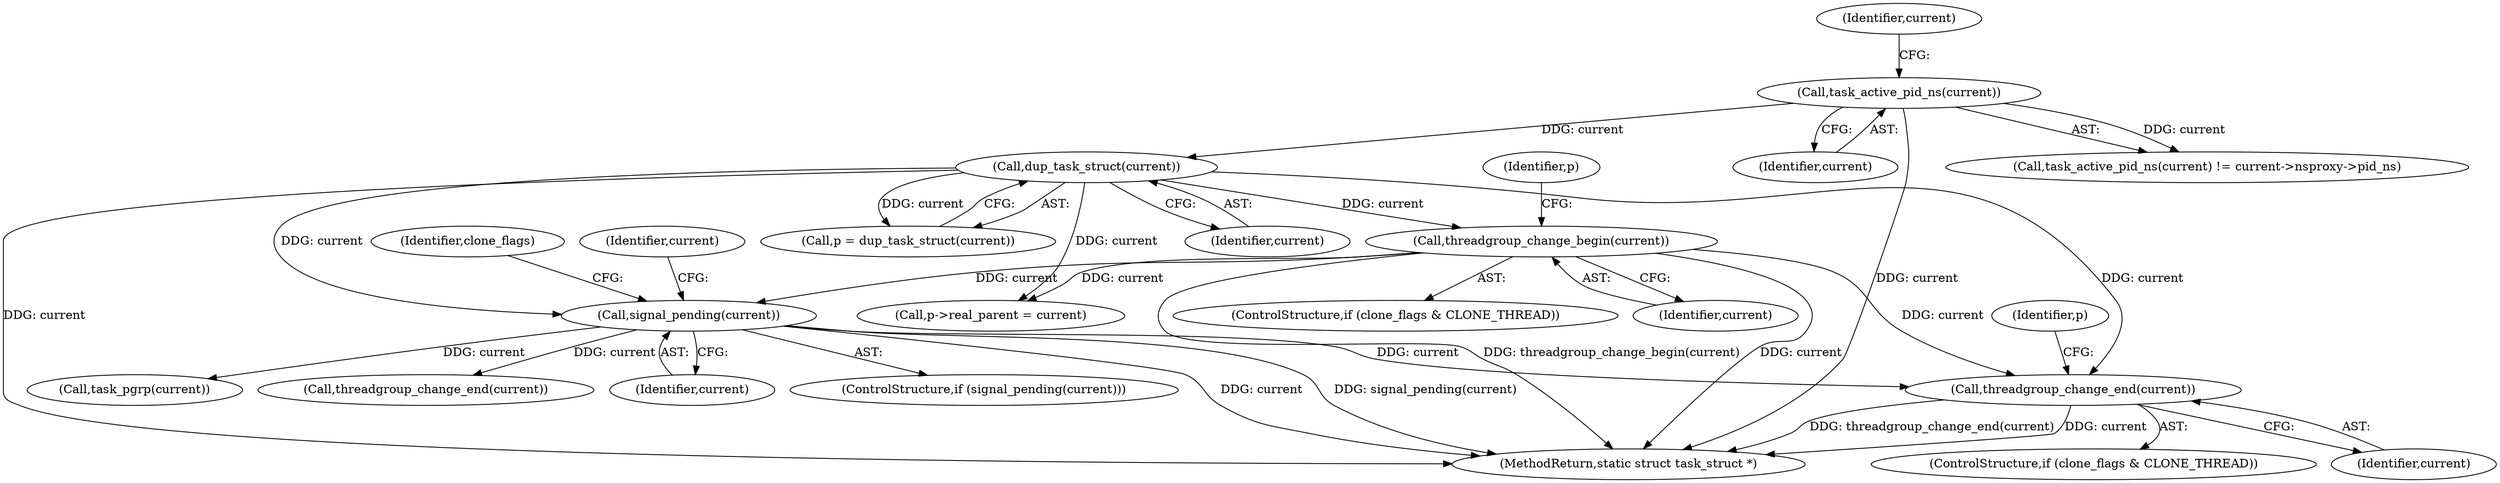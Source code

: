 digraph "0_linux_e66eded8309ebf679d3d3c1f5820d1f2ca332c71_0@API" {
"1001194" [label="(Call,threadgroup_change_end(current))"];
"1000232" [label="(Call,dup_task_struct(current))"];
"1000208" [label="(Call,task_active_pid_ns(current))"];
"1000947" [label="(Call,signal_pending(current))"];
"1000468" [label="(Call,threadgroup_change_begin(current))"];
"1000209" [label="(Identifier,current)"];
"1001194" [label="(Call,threadgroup_change_end(current))"];
"1000464" [label="(ControlStructure,if (clone_flags & CLONE_THREAD))"];
"1000926" [label="(Call,p->real_parent = current)"];
"1000469" [label="(Identifier,current)"];
"1001064" [label="(Call,task_pgrp(current))"];
"1000967" [label="(Identifier,clone_flags)"];
"1001119" [label="(Call,threadgroup_change_end(current))"];
"1000212" [label="(Identifier,current)"];
"1000230" [label="(Call,p = dup_task_struct(current))"];
"1001197" [label="(Identifier,p)"];
"1000948" [label="(Identifier,current)"];
"1000954" [label="(Identifier,current)"];
"1001195" [label="(Identifier,current)"];
"1000468" [label="(Call,threadgroup_change_begin(current))"];
"1000947" [label="(Call,signal_pending(current))"];
"1000233" [label="(Identifier,current)"];
"1001190" [label="(ControlStructure,if (clone_flags & CLONE_THREAD))"];
"1000232" [label="(Call,dup_task_struct(current))"];
"1000946" [label="(ControlStructure,if (signal_pending(current)))"];
"1000208" [label="(Call,task_active_pid_ns(current))"];
"1000471" [label="(Identifier,p)"];
"1001227" [label="(MethodReturn,static struct task_struct *)"];
"1000207" [label="(Call,task_active_pid_ns(current) != current->nsproxy->pid_ns)"];
"1001194" -> "1001190"  [label="AST: "];
"1001194" -> "1001195"  [label="CFG: "];
"1001195" -> "1001194"  [label="AST: "];
"1001197" -> "1001194"  [label="CFG: "];
"1001194" -> "1001227"  [label="DDG: threadgroup_change_end(current)"];
"1001194" -> "1001227"  [label="DDG: current"];
"1000232" -> "1001194"  [label="DDG: current"];
"1000947" -> "1001194"  [label="DDG: current"];
"1000468" -> "1001194"  [label="DDG: current"];
"1000232" -> "1000230"  [label="AST: "];
"1000232" -> "1000233"  [label="CFG: "];
"1000233" -> "1000232"  [label="AST: "];
"1000230" -> "1000232"  [label="CFG: "];
"1000232" -> "1001227"  [label="DDG: current"];
"1000232" -> "1000230"  [label="DDG: current"];
"1000208" -> "1000232"  [label="DDG: current"];
"1000232" -> "1000468"  [label="DDG: current"];
"1000232" -> "1000926"  [label="DDG: current"];
"1000232" -> "1000947"  [label="DDG: current"];
"1000208" -> "1000207"  [label="AST: "];
"1000208" -> "1000209"  [label="CFG: "];
"1000209" -> "1000208"  [label="AST: "];
"1000212" -> "1000208"  [label="CFG: "];
"1000208" -> "1001227"  [label="DDG: current"];
"1000208" -> "1000207"  [label="DDG: current"];
"1000947" -> "1000946"  [label="AST: "];
"1000947" -> "1000948"  [label="CFG: "];
"1000948" -> "1000947"  [label="AST: "];
"1000954" -> "1000947"  [label="CFG: "];
"1000967" -> "1000947"  [label="CFG: "];
"1000947" -> "1001227"  [label="DDG: current"];
"1000947" -> "1001227"  [label="DDG: signal_pending(current)"];
"1000468" -> "1000947"  [label="DDG: current"];
"1000947" -> "1001064"  [label="DDG: current"];
"1000947" -> "1001119"  [label="DDG: current"];
"1000468" -> "1000464"  [label="AST: "];
"1000468" -> "1000469"  [label="CFG: "];
"1000469" -> "1000468"  [label="AST: "];
"1000471" -> "1000468"  [label="CFG: "];
"1000468" -> "1001227"  [label="DDG: threadgroup_change_begin(current)"];
"1000468" -> "1001227"  [label="DDG: current"];
"1000468" -> "1000926"  [label="DDG: current"];
}
